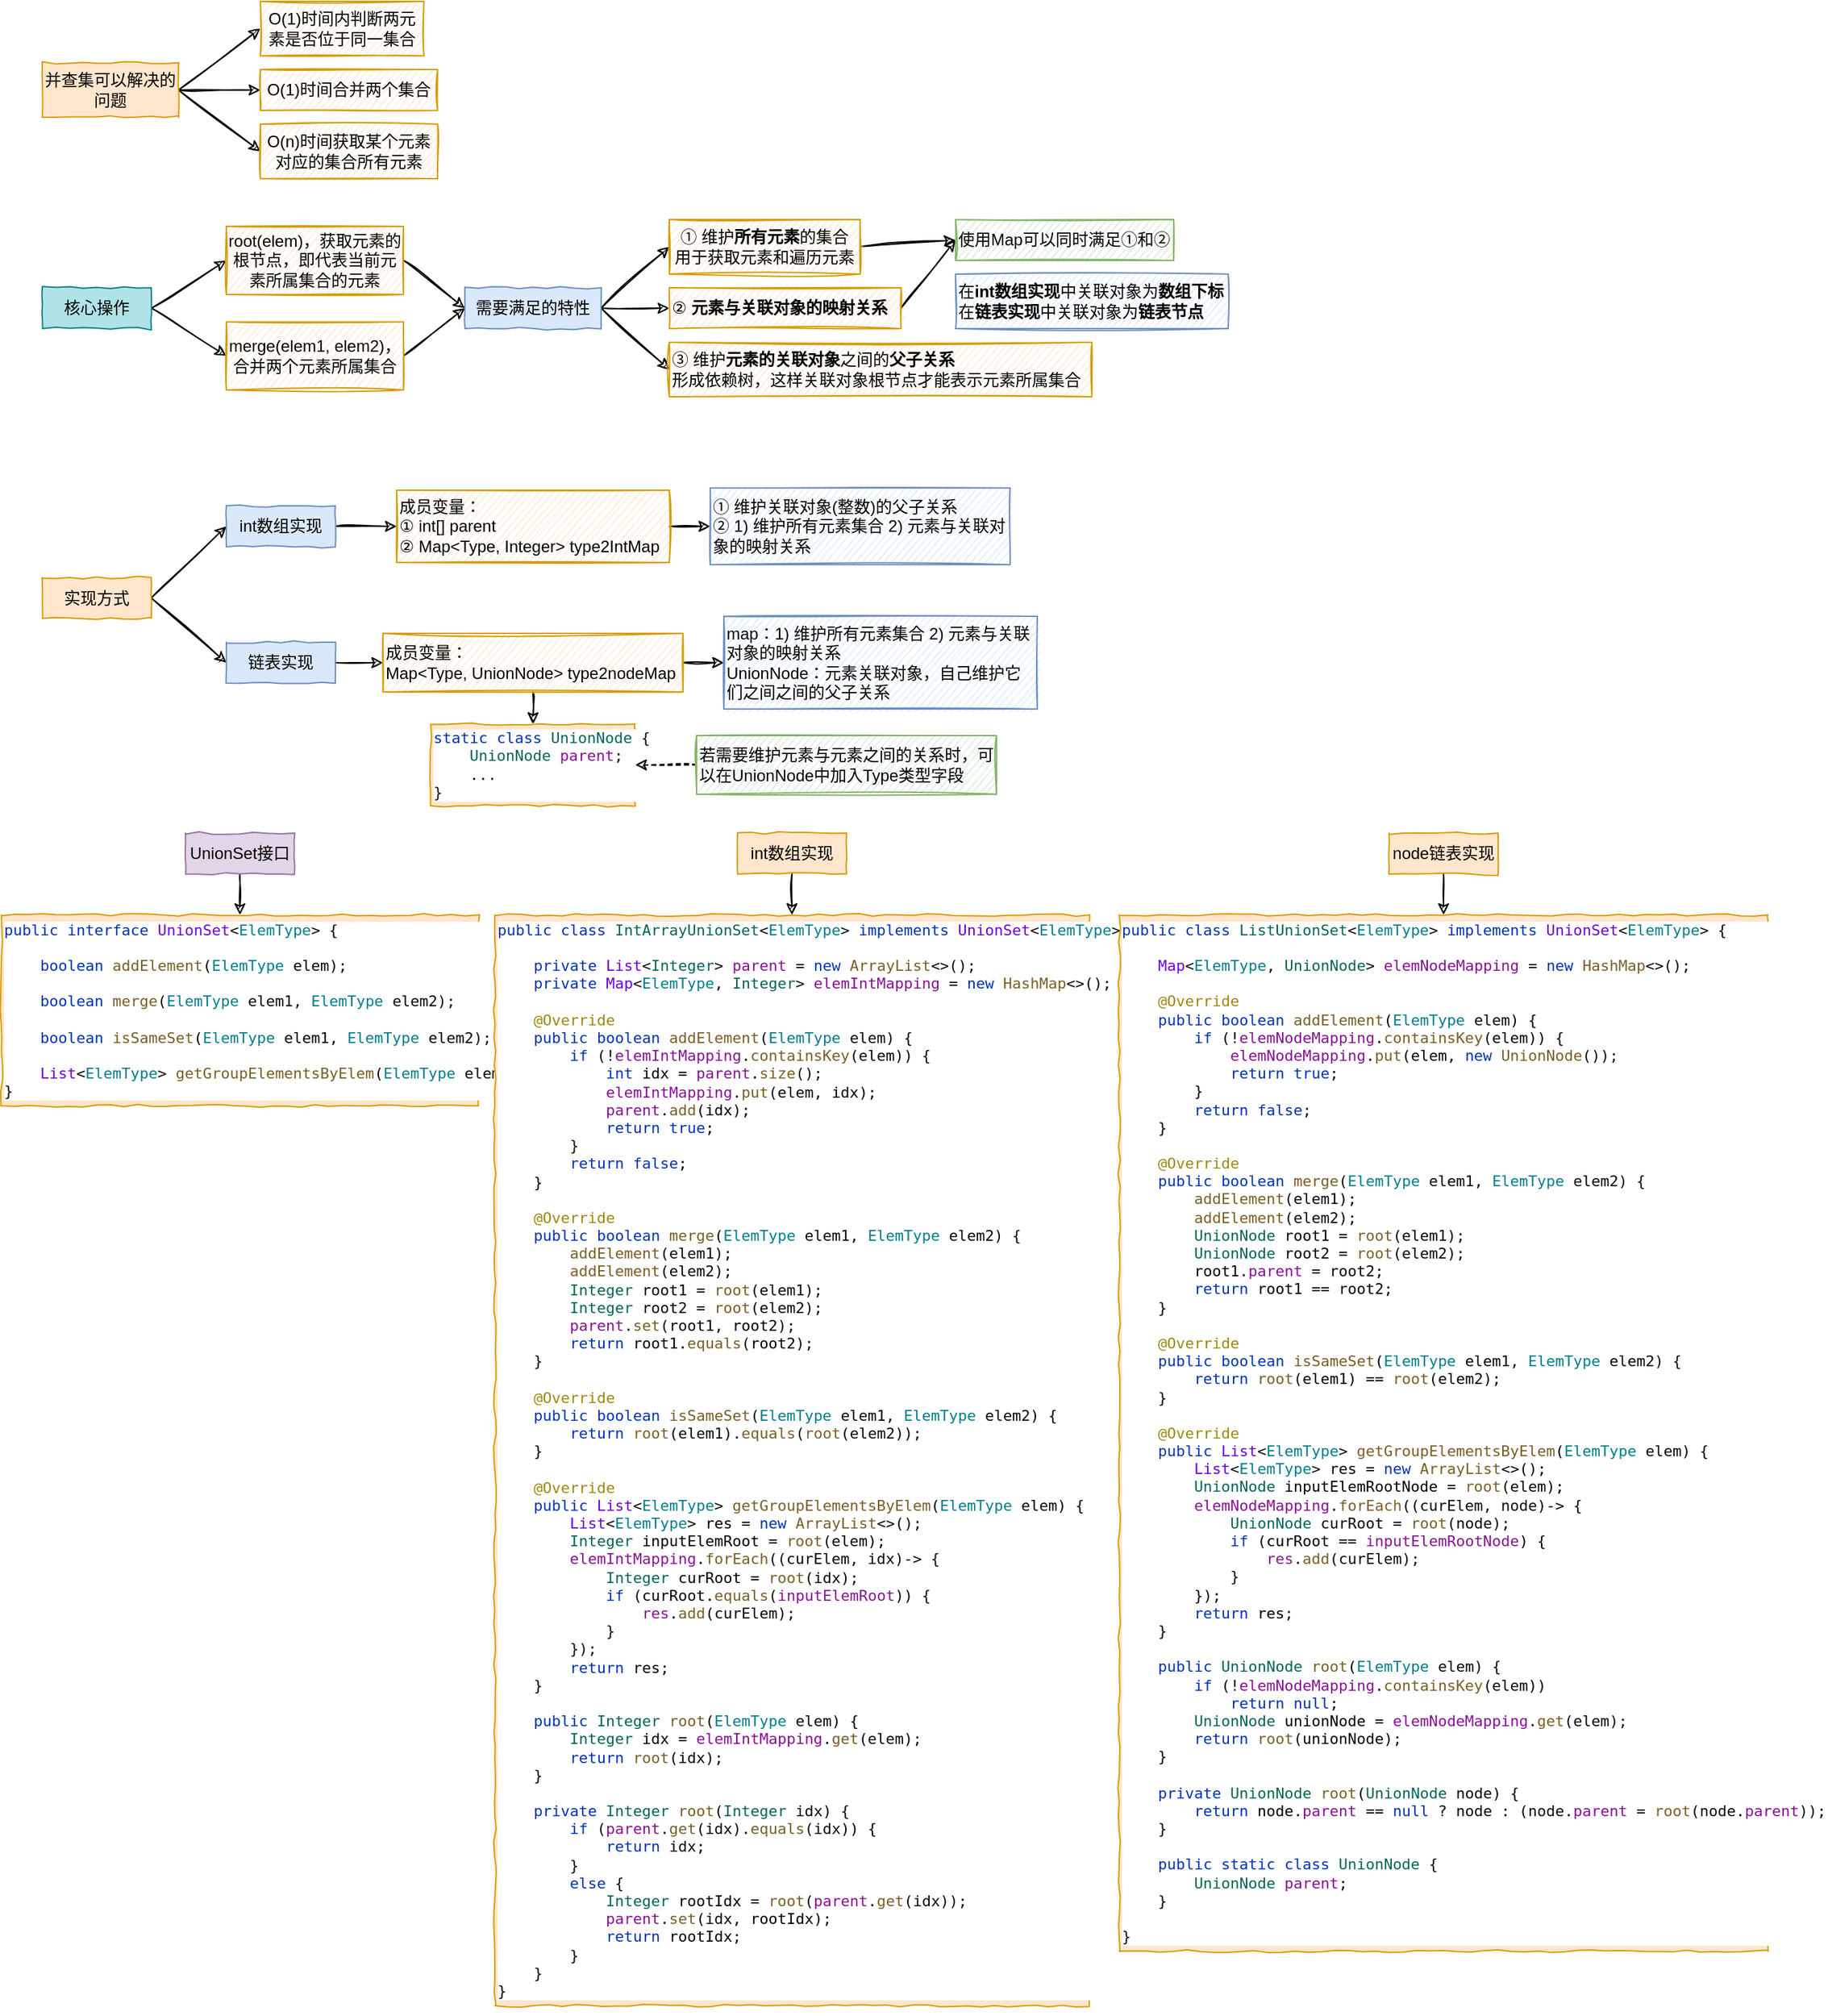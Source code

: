 <mxfile>
    <diagram id="KbOg__-k8uxWL7zDkOE9" name="第 1 页">
        <mxGraphModel dx="778" dy="558" grid="1" gridSize="10" guides="1" tooltips="1" connect="1" arrows="1" fold="1" page="1" pageScale="1" pageWidth="827" pageHeight="1169" math="0" shadow="0">
            <root>
                <mxCell id="0"/>
                <mxCell id="1" parent="0"/>
                <mxCell id="4" style="edgeStyle=none;html=1;exitX=1;exitY=0.5;exitDx=0;exitDy=0;entryX=0;entryY=0.5;entryDx=0;entryDy=0;sketch=1;" edge="1" parent="1" source="2" target="3">
                    <mxGeometry relative="1" as="geometry"/>
                </mxCell>
                <mxCell id="6" style="edgeStyle=none;sketch=1;html=1;exitX=1;exitY=0.5;exitDx=0;exitDy=0;entryX=0;entryY=0.5;entryDx=0;entryDy=0;" edge="1" parent="1" source="2" target="5">
                    <mxGeometry relative="1" as="geometry"/>
                </mxCell>
                <mxCell id="8" style="edgeStyle=none;sketch=1;html=1;exitX=1;exitY=0.5;exitDx=0;exitDy=0;entryX=0;entryY=0.5;entryDx=0;entryDy=0;" edge="1" parent="1" source="2" target="7">
                    <mxGeometry relative="1" as="geometry"/>
                </mxCell>
                <mxCell id="2" value="并查集可以解决的问题" style="rounded=0;whiteSpace=wrap;html=1;fillColor=#ffe6cc;strokeColor=#d79b00;comic=1;" vertex="1" parent="1">
                    <mxGeometry x="40" y="85" width="100" height="40" as="geometry"/>
                </mxCell>
                <mxCell id="3" value="O(1)时间内判断两元素是否位于同一集合" style="rounded=0;whiteSpace=wrap;html=1;fillColor=#ffe6cc;strokeColor=#d79b00;comic=1;sketch=1;" vertex="1" parent="1">
                    <mxGeometry x="200" y="40" width="120" height="40" as="geometry"/>
                </mxCell>
                <mxCell id="5" value="O(1)时间合并两个集合" style="rounded=0;whiteSpace=wrap;html=1;fillColor=#ffe6cc;strokeColor=#d79b00;comic=1;sketch=1;" vertex="1" parent="1">
                    <mxGeometry x="200" y="90" width="130" height="30" as="geometry"/>
                </mxCell>
                <mxCell id="7" value="O(n)时间获取某个元素对应的集合所有元素" style="rounded=0;whiteSpace=wrap;html=1;fillColor=#ffe6cc;strokeColor=#d79b00;comic=1;sketch=1;" vertex="1" parent="1">
                    <mxGeometry x="200" y="130" width="130" height="40" as="geometry"/>
                </mxCell>
                <mxCell id="11" style="edgeStyle=none;sketch=1;html=1;exitX=1;exitY=0.5;exitDx=0;exitDy=0;entryX=0;entryY=0.5;entryDx=0;entryDy=0;" edge="1" parent="1" source="9" target="10">
                    <mxGeometry relative="1" as="geometry"/>
                </mxCell>
                <mxCell id="13" style="edgeStyle=none;sketch=1;html=1;exitX=1;exitY=0.5;exitDx=0;exitDy=0;entryX=0;entryY=0.5;entryDx=0;entryDy=0;" edge="1" parent="1" source="9" target="12">
                    <mxGeometry relative="1" as="geometry"/>
                </mxCell>
                <mxCell id="9" value="核心操作" style="rounded=0;whiteSpace=wrap;html=1;fillColor=#b0e3e6;strokeColor=#0e8088;comic=1;" vertex="1" parent="1">
                    <mxGeometry x="40" y="250" width="80" height="30" as="geometry"/>
                </mxCell>
                <mxCell id="20" style="edgeStyle=none;sketch=1;html=1;exitX=1;exitY=0.5;exitDx=0;exitDy=0;entryX=0;entryY=0.5;entryDx=0;entryDy=0;" edge="1" parent="1" source="10" target="19">
                    <mxGeometry relative="1" as="geometry"/>
                </mxCell>
                <mxCell id="10" value="root(elem)，获取元素的根节点，即代表当前元素所属集合的元素" style="rounded=0;whiteSpace=wrap;html=1;fillColor=#ffe6cc;strokeColor=#d79b00;comic=1;sketch=1;" vertex="1" parent="1">
                    <mxGeometry x="175" y="205" width="130" height="50" as="geometry"/>
                </mxCell>
                <mxCell id="21" style="edgeStyle=none;sketch=1;html=1;exitX=1;exitY=0.5;exitDx=0;exitDy=0;entryX=0;entryY=0.5;entryDx=0;entryDy=0;" edge="1" parent="1" source="12" target="19">
                    <mxGeometry relative="1" as="geometry"/>
                </mxCell>
                <mxCell id="12" value="merge(elem1, elem2)，合并两个元素所属集合" style="rounded=0;whiteSpace=wrap;html=1;fillColor=#ffe6cc;strokeColor=#d79b00;comic=1;sketch=1;" vertex="1" parent="1">
                    <mxGeometry x="175" y="275" width="130" height="50" as="geometry"/>
                </mxCell>
                <mxCell id="16" style="edgeStyle=none;sketch=1;html=1;exitX=1;exitY=0.5;exitDx=0;exitDy=0;entryX=0;entryY=0.5;entryDx=0;entryDy=0;" edge="1" parent="1" source="14" target="15">
                    <mxGeometry relative="1" as="geometry"/>
                </mxCell>
                <mxCell id="30" style="edgeStyle=none;sketch=1;html=1;exitX=1;exitY=0.5;exitDx=0;exitDy=0;entryX=0;entryY=0.5;entryDx=0;entryDy=0;" edge="1" parent="1" source="14" target="28">
                    <mxGeometry relative="1" as="geometry"/>
                </mxCell>
                <mxCell id="14" value="实现方式" style="rounded=0;whiteSpace=wrap;html=1;fillColor=#ffe6cc;strokeColor=#d79b00;comic=1;" vertex="1" parent="1">
                    <mxGeometry x="40" y="462.5" width="80" height="30" as="geometry"/>
                </mxCell>
                <mxCell id="18" style="edgeStyle=none;sketch=1;html=1;exitX=1;exitY=0.5;exitDx=0;exitDy=0;entryX=0;entryY=0.5;entryDx=0;entryDy=0;" edge="1" parent="1" source="15" target="17">
                    <mxGeometry relative="1" as="geometry"/>
                </mxCell>
                <mxCell id="15" value="int数组实现" style="rounded=0;whiteSpace=wrap;html=1;fillColor=#dae8fc;strokeColor=#6c8ebf;comic=1;" vertex="1" parent="1">
                    <mxGeometry x="175" y="410" width="80" height="30" as="geometry"/>
                </mxCell>
                <mxCell id="27" style="edgeStyle=none;sketch=1;html=1;exitX=1;exitY=0.5;exitDx=0;exitDy=0;entryX=0;entryY=0.5;entryDx=0;entryDy=0;" edge="1" parent="1" source="17" target="26">
                    <mxGeometry relative="1" as="geometry"/>
                </mxCell>
                <mxCell id="17" value="成员变量：&lt;br&gt;① int[] parent&lt;br&gt;② Map&amp;lt;Type, Integer&amp;gt; type2IntMap" style="rounded=0;whiteSpace=wrap;html=1;fillColor=#ffe6cc;strokeColor=#d79b00;comic=1;align=left;sketch=1;" vertex="1" parent="1">
                    <mxGeometry x="300" y="398.44" width="200" height="53.12" as="geometry"/>
                </mxCell>
                <mxCell id="23" style="edgeStyle=none;sketch=1;html=1;exitX=1;exitY=0.5;exitDx=0;exitDy=0;entryX=0;entryY=0.5;entryDx=0;entryDy=0;" edge="1" parent="1" source="19" target="22">
                    <mxGeometry relative="1" as="geometry"/>
                </mxCell>
                <mxCell id="25" style="edgeStyle=none;sketch=1;html=1;exitX=1;exitY=0.5;exitDx=0;exitDy=0;entryX=0;entryY=0.5;entryDx=0;entryDy=0;" edge="1" parent="1" source="19" target="24">
                    <mxGeometry relative="1" as="geometry"/>
                </mxCell>
                <mxCell id="41" style="edgeStyle=none;sketch=1;html=1;exitX=1;exitY=0.5;exitDx=0;exitDy=0;entryX=0;entryY=0.5;entryDx=0;entryDy=0;fontSize=11;" edge="1" parent="1" source="19" target="40">
                    <mxGeometry relative="1" as="geometry"/>
                </mxCell>
                <mxCell id="19" value="需要满足的特性" style="rounded=0;whiteSpace=wrap;html=1;fillColor=#dae8fc;strokeColor=#6c8ebf;comic=1;" vertex="1" parent="1">
                    <mxGeometry x="350" y="250" width="100" height="30" as="geometry"/>
                </mxCell>
                <mxCell id="43" style="edgeStyle=none;sketch=1;html=1;exitX=1;exitY=0.5;exitDx=0;exitDy=0;entryX=0;entryY=0.5;entryDx=0;entryDy=0;fontSize=11;" edge="1" parent="1" source="22" target="42">
                    <mxGeometry relative="1" as="geometry"/>
                </mxCell>
                <mxCell id="22" value="① 维护&lt;b&gt;所有元素&lt;/b&gt;的集合&lt;br&gt;用于获取元素和遍历元素" style="rounded=0;whiteSpace=wrap;html=1;fillColor=#ffe6cc;strokeColor=#d79b00;comic=1;sketch=1;" vertex="1" parent="1">
                    <mxGeometry x="500" y="200" width="140" height="40" as="geometry"/>
                </mxCell>
                <mxCell id="24" value="③ 维护&lt;b&gt;元素的关联对象&lt;/b&gt;之间的&lt;b&gt;父子关系&lt;/b&gt;&lt;br&gt;形成依赖树，这样关联对象根节点才能表示元素所属集合" style="rounded=0;whiteSpace=wrap;html=1;fillColor=#ffe6cc;strokeColor=#d79b00;comic=1;sketch=1;align=left;" vertex="1" parent="1">
                    <mxGeometry x="500" y="290" width="310" height="40" as="geometry"/>
                </mxCell>
                <mxCell id="26" value="① 维护关联对象(整数)的父子关系&lt;br&gt;② 1) 维护所有元素集合 2) 元素与关联对象的映射关系" style="rounded=0;whiteSpace=wrap;html=1;fillColor=#dae8fc;strokeColor=#6c8ebf;comic=1;align=left;sketch=1;" vertex="1" parent="1">
                    <mxGeometry x="530" y="396.88" width="220" height="56.25" as="geometry"/>
                </mxCell>
                <mxCell id="32" style="edgeStyle=none;sketch=1;html=1;exitX=1;exitY=0.5;exitDx=0;exitDy=0;entryX=0;entryY=0.5;entryDx=0;entryDy=0;" edge="1" parent="1" source="28" target="31">
                    <mxGeometry relative="1" as="geometry"/>
                </mxCell>
                <mxCell id="28" value="链表实现" style="rounded=0;whiteSpace=wrap;html=1;fillColor=#dae8fc;strokeColor=#6c8ebf;comic=1;" vertex="1" parent="1">
                    <mxGeometry x="175" y="510" width="80" height="30" as="geometry"/>
                </mxCell>
                <mxCell id="34" style="edgeStyle=none;sketch=1;html=1;exitX=0.5;exitY=1;exitDx=0;exitDy=0;entryX=0.5;entryY=0;entryDx=0;entryDy=0;fontSize=11;" edge="1" parent="1" source="31" target="33">
                    <mxGeometry relative="1" as="geometry"/>
                </mxCell>
                <mxCell id="36" style="edgeStyle=none;sketch=1;html=1;exitX=1;exitY=0.5;exitDx=0;exitDy=0;entryX=0;entryY=0.5;entryDx=0;entryDy=0;fontSize=11;" edge="1" parent="1" source="31" target="35">
                    <mxGeometry relative="1" as="geometry"/>
                </mxCell>
                <mxCell id="31" value="成员变量：&lt;br&gt;Map&amp;lt;Type, UnionNode&amp;gt; type2nodeMap" style="rounded=0;whiteSpace=wrap;html=1;fillColor=#ffe6cc;strokeColor=#d79b00;comic=1;align=left;sketch=1;" vertex="1" parent="1">
                    <mxGeometry x="290" y="503.44" width="220" height="43.12" as="geometry"/>
                </mxCell>
                <mxCell id="33" value="&lt;pre style=&quot;background-color: rgb(255 , 255 , 255) ; color: rgb(8 , 8 , 8) ; font-family: &amp;#34;consolas&amp;#34; , monospace ; font-size: 11px&quot;&gt;&lt;span style=&quot;color: #0033b3&quot;&gt;static class &lt;/span&gt;&lt;span style=&quot;color: #066555&quot;&gt;UnionNode &lt;/span&gt;{&lt;br&gt;    &lt;span style=&quot;color: #066555&quot;&gt;UnionNode &lt;/span&gt;&lt;span style=&quot;color: #871094&quot;&gt;parent&lt;/span&gt;;&lt;br&gt;    ...&lt;br&gt;}&lt;/pre&gt;" style="rounded=0;whiteSpace=wrap;html=1;fillColor=#ffe6cc;strokeColor=#d79b00;comic=1;align=left;" vertex="1" parent="1">
                    <mxGeometry x="325" y="570" width="150" height="60" as="geometry"/>
                </mxCell>
                <mxCell id="35" value="map：1) 维护所有元素集合 2) 元素与关联对象的映射关系&lt;br&gt;UnionNode：元素关联对象，自己维护它们之间之间的父子关系" style="rounded=0;whiteSpace=wrap;html=1;fillColor=#dae8fc;strokeColor=#6c8ebf;comic=1;align=left;sketch=1;" vertex="1" parent="1">
                    <mxGeometry x="540" y="490.94" width="230" height="68.12" as="geometry"/>
                </mxCell>
                <mxCell id="38" style="edgeStyle=none;sketch=1;html=1;exitX=0;exitY=0.5;exitDx=0;exitDy=0;entryX=1;entryY=0.5;entryDx=0;entryDy=0;fontSize=11;dashed=1;" edge="1" parent="1" source="37" target="33">
                    <mxGeometry relative="1" as="geometry"/>
                </mxCell>
                <mxCell id="37" value="若需要维护元素与元素之间的关系时，可以在UnionNode中加入Type类型字段" style="rounded=0;whiteSpace=wrap;html=1;fillColor=#d5e8d4;strokeColor=#82b366;comic=1;align=left;sketch=1;" vertex="1" parent="1">
                    <mxGeometry x="520" y="578.44" width="220" height="43.12" as="geometry"/>
                </mxCell>
                <mxCell id="39" value="在&lt;b&gt;int数组实现&lt;/b&gt;中关联对象为&lt;b&gt;数组下标&lt;/b&gt;&lt;br&gt;在&lt;b&gt;链表实现&lt;/b&gt;中关联对象为&lt;b&gt;链表节点&lt;/b&gt;" style="rounded=0;whiteSpace=wrap;html=1;fillColor=#dae8fc;strokeColor=#6c8ebf;comic=1;sketch=1;align=left;" vertex="1" parent="1">
                    <mxGeometry x="710" y="240" width="200" height="40" as="geometry"/>
                </mxCell>
                <mxCell id="44" style="edgeStyle=none;sketch=1;html=1;exitX=1;exitY=0.5;exitDx=0;exitDy=0;entryX=0;entryY=0.5;entryDx=0;entryDy=0;fontSize=11;" edge="1" parent="1" source="40" target="42">
                    <mxGeometry relative="1" as="geometry"/>
                </mxCell>
                <mxCell id="40" value="② &lt;b&gt;元素与关联对象的映射关系&lt;/b&gt;" style="rounded=0;whiteSpace=wrap;html=1;fillColor=#ffe6cc;strokeColor=#d79b00;comic=1;sketch=1;align=left;" vertex="1" parent="1">
                    <mxGeometry x="500" y="250" width="170" height="30" as="geometry"/>
                </mxCell>
                <mxCell id="42" value="使用Map可以同时满足①和②" style="rounded=0;whiteSpace=wrap;html=1;fillColor=#d5e8d4;strokeColor=#82b366;comic=1;sketch=1;align=left;" vertex="1" parent="1">
                    <mxGeometry x="710" y="200" width="160" height="30" as="geometry"/>
                </mxCell>
                <mxCell id="47" style="edgeStyle=none;sketch=1;html=1;exitX=0.5;exitY=1;exitDx=0;exitDy=0;entryX=0.5;entryY=0;entryDx=0;entryDy=0;fontSize=11;" edge="1" parent="1" source="45" target="46">
                    <mxGeometry relative="1" as="geometry"/>
                </mxCell>
                <mxCell id="45" value="UnionSet接口" style="rounded=0;whiteSpace=wrap;html=1;fillColor=#e1d5e7;strokeColor=#9673a6;comic=1;" vertex="1" parent="1">
                    <mxGeometry x="145" y="650" width="80" height="30" as="geometry"/>
                </mxCell>
                <mxCell id="46" value="&lt;pre style=&quot;background-color: rgb(255 , 255 , 255) ; color: rgb(8 , 8 , 8) ; font-family: &amp;#34;consolas&amp;#34; , monospace ; font-size: 11px&quot;&gt;&lt;span style=&quot;color: #0033b3&quot;&gt;public interface &lt;/span&gt;&lt;span style=&quot;color: #6c00d5&quot;&gt;UnionSet&lt;/span&gt;&amp;lt;&lt;span style=&quot;color: #007e8a&quot;&gt;ElemType&lt;/span&gt;&amp;gt; {&lt;br&gt;&lt;br&gt;    &lt;span style=&quot;color: #0033b3&quot;&gt;boolean &lt;/span&gt;&lt;span style=&quot;color: #795e26&quot;&gt;addElement&lt;/span&gt;(&lt;span style=&quot;color: #007e8a&quot;&gt;ElemType &lt;/span&gt;elem);&lt;br&gt;&lt;br&gt;    &lt;span style=&quot;color: #0033b3&quot;&gt;boolean &lt;/span&gt;&lt;span style=&quot;color: #795e26&quot;&gt;merge&lt;/span&gt;(&lt;span style=&quot;color: #007e8a&quot;&gt;ElemType &lt;/span&gt;elem1, &lt;span style=&quot;color: #007e8a&quot;&gt;ElemType &lt;/span&gt;elem2);&lt;br&gt;&lt;br&gt;    &lt;span style=&quot;color: #0033b3&quot;&gt;boolean &lt;/span&gt;&lt;span style=&quot;color: #795e26&quot;&gt;isSameSet&lt;/span&gt;(&lt;span style=&quot;color: #007e8a&quot;&gt;ElemType &lt;/span&gt;elem1, &lt;span style=&quot;color: #007e8a&quot;&gt;ElemType &lt;/span&gt;elem2);&lt;br&gt;&lt;br&gt;    &lt;span style=&quot;color: #6c00d5&quot;&gt;List&lt;/span&gt;&amp;lt;&lt;span style=&quot;color: #007e8a&quot;&gt;ElemType&lt;/span&gt;&amp;gt; &lt;span style=&quot;color: #795e26&quot;&gt;getGroupElementsByElem&lt;/span&gt;(&lt;span style=&quot;color: #007e8a&quot;&gt;ElemType &lt;/span&gt;elem);&lt;br&gt;}&lt;/pre&gt;" style="rounded=0;whiteSpace=wrap;html=1;fillColor=#ffe6cc;strokeColor=#d79b00;comic=1;sketch=0;align=left;" vertex="1" parent="1">
                    <mxGeometry x="10" y="710" width="350" height="140" as="geometry"/>
                </mxCell>
                <mxCell id="50" style="edgeStyle=none;sketch=1;html=1;exitX=0.5;exitY=1;exitDx=0;exitDy=0;entryX=0.5;entryY=0;entryDx=0;entryDy=0;fontSize=11;" edge="1" parent="1" source="48" target="49">
                    <mxGeometry relative="1" as="geometry"/>
                </mxCell>
                <mxCell id="48" value="int数组实现" style="rounded=0;whiteSpace=wrap;html=1;fillColor=#ffe6cc;strokeColor=#d79b00;comic=1;" vertex="1" parent="1">
                    <mxGeometry x="550" y="650" width="80" height="30" as="geometry"/>
                </mxCell>
                <mxCell id="49" value="&lt;pre style=&quot;background-color: rgb(255 , 255 , 255) ; color: rgb(8 , 8 , 8) ; font-family: &amp;#34;consolas&amp;#34; , monospace ; font-size: 11px&quot;&gt;&lt;pre style=&quot;font-family: &amp;#34;consolas&amp;#34; , monospace&quot;&gt;&lt;span style=&quot;color: #0033b3&quot;&gt;public class &lt;/span&gt;&lt;span style=&quot;color: #066555&quot;&gt;IntArrayUnionSet&lt;/span&gt;&amp;lt;&lt;span style=&quot;color: #007e8a&quot;&gt;ElemType&lt;/span&gt;&amp;gt; &lt;span style=&quot;color: #0033b3&quot;&gt;implements &lt;/span&gt;&lt;span style=&quot;color: #6c00d5&quot;&gt;UnionSet&lt;/span&gt;&amp;lt;&lt;span style=&quot;color: #007e8a&quot;&gt;ElemType&lt;/span&gt;&amp;gt; {&lt;br&gt;&lt;br&gt;    &lt;span style=&quot;color: #0033b3&quot;&gt;private &lt;/span&gt;&lt;span style=&quot;color: #6c00d5&quot;&gt;List&lt;/span&gt;&amp;lt;&lt;span style=&quot;color: #066555&quot;&gt;Integer&lt;/span&gt;&amp;gt; &lt;span style=&quot;color: #871094&quot;&gt;parent &lt;/span&gt;= &lt;span style=&quot;color: #0033b3&quot;&gt;new &lt;/span&gt;&lt;span style=&quot;color: #795e26&quot;&gt;ArrayList&lt;/span&gt;&amp;lt;&amp;gt;();&lt;br&gt;    &lt;span style=&quot;color: #0033b3&quot;&gt;private &lt;/span&gt;&lt;span style=&quot;color: #6c00d5&quot;&gt;Map&lt;/span&gt;&amp;lt;&lt;span style=&quot;color: #007e8a&quot;&gt;ElemType&lt;/span&gt;, &lt;span style=&quot;color: #066555&quot;&gt;Integer&lt;/span&gt;&amp;gt; &lt;span style=&quot;color: #871094&quot;&gt;elemIntMapping &lt;/span&gt;= &lt;span style=&quot;color: #0033b3&quot;&gt;new &lt;/span&gt;&lt;span style=&quot;color: #795e26&quot;&gt;HashMap&lt;/span&gt;&amp;lt;&amp;gt;();&lt;br&gt;&lt;br&gt;    &lt;span style=&quot;color: #9e880d&quot;&gt;@Override&lt;br&gt;&lt;/span&gt;&lt;span style=&quot;color: #9e880d&quot;&gt;    &lt;/span&gt;&lt;span style=&quot;color: #0033b3&quot;&gt;public boolean &lt;/span&gt;&lt;span style=&quot;color: #795e26&quot;&gt;addElement&lt;/span&gt;(&lt;span style=&quot;color: #007e8a&quot;&gt;ElemType &lt;/span&gt;elem) {&lt;br&gt;        &lt;span style=&quot;color: #0033b3&quot;&gt;if &lt;/span&gt;(!&lt;span style=&quot;color: #871094&quot;&gt;elemIntMapping&lt;/span&gt;.&lt;span style=&quot;color: #795e26&quot;&gt;containsKey&lt;/span&gt;(elem)) {&lt;br&gt;            &lt;span style=&quot;color: #0033b3&quot;&gt;int &lt;/span&gt;&lt;span style=&quot;color: #000000&quot;&gt;idx &lt;/span&gt;= &lt;span style=&quot;color: #871094&quot;&gt;parent&lt;/span&gt;.&lt;span style=&quot;color: #795e26&quot;&gt;size&lt;/span&gt;();&lt;br&gt;            &lt;span style=&quot;color: #871094&quot;&gt;elemIntMapping&lt;/span&gt;.&lt;span style=&quot;color: #795e26&quot;&gt;put&lt;/span&gt;(elem, &lt;span style=&quot;color: #000000&quot;&gt;idx&lt;/span&gt;);&lt;br&gt;            &lt;span style=&quot;color: #871094&quot;&gt;parent&lt;/span&gt;.&lt;span style=&quot;color: #795e26&quot;&gt;add&lt;/span&gt;(&lt;span style=&quot;color: #000000&quot;&gt;idx&lt;/span&gt;);&lt;br&gt;            &lt;span style=&quot;color: #0033b3&quot;&gt;return true&lt;/span&gt;;&lt;br&gt;        }&lt;br&gt;        &lt;span style=&quot;color: #0033b3&quot;&gt;return false&lt;/span&gt;;&lt;br&gt;    }&lt;br&gt;&lt;br&gt;    &lt;span style=&quot;color: #9e880d&quot;&gt;@Override&lt;br&gt;&lt;/span&gt;&lt;span style=&quot;color: #9e880d&quot;&gt;    &lt;/span&gt;&lt;span style=&quot;color: #0033b3&quot;&gt;public boolean &lt;/span&gt;&lt;span style=&quot;color: #795e26&quot;&gt;merge&lt;/span&gt;(&lt;span style=&quot;color: #007e8a&quot;&gt;ElemType &lt;/span&gt;elem1, &lt;span style=&quot;color: #007e8a&quot;&gt;ElemType &lt;/span&gt;elem2) {&lt;br&gt;        &lt;span style=&quot;color: #795e26&quot;&gt;addElement&lt;/span&gt;(elem1);&lt;br&gt;        &lt;span style=&quot;color: #795e26&quot;&gt;addElement&lt;/span&gt;(elem2);&lt;br&gt;        &lt;span style=&quot;color: #066555&quot;&gt;Integer &lt;/span&gt;&lt;span style=&quot;color: #000000&quot;&gt;root1 &lt;/span&gt;= &lt;span style=&quot;color: #795e26&quot;&gt;root&lt;/span&gt;(elem1);&lt;br&gt;        &lt;span style=&quot;color: #066555&quot;&gt;Integer &lt;/span&gt;&lt;span style=&quot;color: #000000&quot;&gt;root2 &lt;/span&gt;= &lt;span style=&quot;color: #795e26&quot;&gt;root&lt;/span&gt;(elem2);&lt;br&gt;        &lt;span style=&quot;color: #871094&quot;&gt;parent&lt;/span&gt;.&lt;span style=&quot;color: #795e26&quot;&gt;set&lt;/span&gt;(&lt;span style=&quot;color: #000000&quot;&gt;root1&lt;/span&gt;, &lt;span style=&quot;color: #000000&quot;&gt;root2&lt;/span&gt;);&lt;br&gt;        &lt;span style=&quot;color: #0033b3&quot;&gt;return &lt;/span&gt;&lt;span style=&quot;color: #000000&quot;&gt;root1&lt;/span&gt;.&lt;span style=&quot;color: #795e26&quot;&gt;equals&lt;/span&gt;(&lt;span style=&quot;color: #000000&quot;&gt;root2&lt;/span&gt;);&lt;br&gt;    }&lt;br&gt;&lt;br&gt;    &lt;span style=&quot;color: #9e880d&quot;&gt;@Override&lt;br&gt;&lt;/span&gt;&lt;span style=&quot;color: #9e880d&quot;&gt;    &lt;/span&gt;&lt;span style=&quot;color: #0033b3&quot;&gt;public boolean &lt;/span&gt;&lt;span style=&quot;color: #795e26&quot;&gt;isSameSet&lt;/span&gt;(&lt;span style=&quot;color: #007e8a&quot;&gt;ElemType &lt;/span&gt;elem1, &lt;span style=&quot;color: #007e8a&quot;&gt;ElemType &lt;/span&gt;elem2) {&lt;br&gt;        &lt;span style=&quot;color: #0033b3&quot;&gt;return &lt;/span&gt;&lt;span style=&quot;color: #795e26&quot;&gt;root&lt;/span&gt;(elem1).&lt;span style=&quot;color: #795e26&quot;&gt;equals&lt;/span&gt;(&lt;span style=&quot;color: #795e26&quot;&gt;root&lt;/span&gt;(elem2));&lt;br&gt;    }&lt;br&gt;&lt;br&gt;    &lt;span style=&quot;color: #9e880d&quot;&gt;@Override&lt;br&gt;&lt;/span&gt;&lt;span style=&quot;color: #9e880d&quot;&gt;    &lt;/span&gt;&lt;span style=&quot;color: #0033b3&quot;&gt;public &lt;/span&gt;&lt;span style=&quot;color: #6c00d5&quot;&gt;List&lt;/span&gt;&amp;lt;&lt;span style=&quot;color: #007e8a&quot;&gt;ElemType&lt;/span&gt;&amp;gt; &lt;span style=&quot;color: #795e26&quot;&gt;getGroupElementsByElem&lt;/span&gt;(&lt;span style=&quot;color: #007e8a&quot;&gt;ElemType &lt;/span&gt;elem) {&lt;br&gt;        &lt;span style=&quot;color: #6c00d5&quot;&gt;List&lt;/span&gt;&amp;lt;&lt;span style=&quot;color: #007e8a&quot;&gt;ElemType&lt;/span&gt;&amp;gt; &lt;span style=&quot;color: #000000&quot;&gt;res &lt;/span&gt;= &lt;span style=&quot;color: #0033b3&quot;&gt;new &lt;/span&gt;&lt;span style=&quot;color: #795e26&quot;&gt;ArrayList&lt;/span&gt;&amp;lt;&amp;gt;();&lt;br&gt;        &lt;span style=&quot;color: #066555&quot;&gt;Integer &lt;/span&gt;&lt;span style=&quot;color: #000000&quot;&gt;inputElemRoot &lt;/span&gt;= &lt;span style=&quot;color: #795e26&quot;&gt;root&lt;/span&gt;(elem);&lt;br&gt;        &lt;span style=&quot;color: #871094&quot;&gt;elemIntMapping&lt;/span&gt;.&lt;span style=&quot;color: #795e26&quot;&gt;forEach&lt;/span&gt;((curElem, idx)-&amp;gt; {&lt;br&gt;            &lt;span style=&quot;color: #066555&quot;&gt;Integer &lt;/span&gt;&lt;span style=&quot;color: #000000&quot;&gt;curRoot &lt;/span&gt;= &lt;span style=&quot;color: #795e26&quot;&gt;root&lt;/span&gt;(idx);&lt;br&gt;            &lt;span style=&quot;color: #0033b3&quot;&gt;if &lt;/span&gt;(&lt;span style=&quot;color: #000000&quot;&gt;curRoot&lt;/span&gt;.&lt;span style=&quot;color: #795e26&quot;&gt;equals&lt;/span&gt;(&lt;span style=&quot;color: #851691&quot;&gt;inputElemRoot&lt;/span&gt;)) {&lt;br&gt;                &lt;span style=&quot;color: #851691&quot;&gt;res&lt;/span&gt;.&lt;span style=&quot;color: #795e26&quot;&gt;add&lt;/span&gt;(curElem);&lt;br&gt;            }&lt;br&gt;        });&lt;br&gt;        &lt;span style=&quot;color: #0033b3&quot;&gt;return &lt;/span&gt;&lt;span style=&quot;color: #000000&quot;&gt;res&lt;/span&gt;;&lt;br&gt;    }&lt;br&gt;&lt;br&gt;    &lt;span style=&quot;color: #0033b3&quot;&gt;public &lt;/span&gt;&lt;span style=&quot;color: #066555&quot;&gt;Integer &lt;/span&gt;&lt;span style=&quot;color: #795e26&quot;&gt;root&lt;/span&gt;(&lt;span style=&quot;color: #007e8a&quot;&gt;ElemType &lt;/span&gt;elem) {&lt;br&gt;        &lt;span style=&quot;color: #066555&quot;&gt;Integer &lt;/span&gt;&lt;span style=&quot;color: #000000&quot;&gt;idx &lt;/span&gt;= &lt;span style=&quot;color: #871094&quot;&gt;elemIntMapping&lt;/span&gt;.&lt;span style=&quot;color: #795e26&quot;&gt;get&lt;/span&gt;(elem);&lt;br&gt;        &lt;span style=&quot;color: #0033b3&quot;&gt;return &lt;/span&gt;&lt;span style=&quot;color: #795e26&quot;&gt;root&lt;/span&gt;(&lt;span style=&quot;color: #000000&quot;&gt;idx&lt;/span&gt;);&lt;br&gt;    }&lt;br&gt;&lt;br&gt;    &lt;span style=&quot;color: #0033b3&quot;&gt;private &lt;/span&gt;&lt;span style=&quot;color: #066555&quot;&gt;Integer &lt;/span&gt;&lt;span style=&quot;color: #795e26&quot;&gt;root&lt;/span&gt;(&lt;span style=&quot;color: #066555&quot;&gt;Integer &lt;/span&gt;idx) {&lt;br&gt;        &lt;span style=&quot;color: #0033b3&quot;&gt;if &lt;/span&gt;(&lt;span style=&quot;color: #871094&quot;&gt;parent&lt;/span&gt;.&lt;span style=&quot;color: #795e26&quot;&gt;get&lt;/span&gt;(idx).&lt;span style=&quot;color: #795e26&quot;&gt;equals&lt;/span&gt;(idx)) {&lt;br&gt;            &lt;span style=&quot;color: #0033b3&quot;&gt;return &lt;/span&gt;idx;&lt;br&gt;        }&lt;br&gt;        &lt;span style=&quot;color: #0033b3&quot;&gt;else &lt;/span&gt;{&lt;br&gt;            &lt;span style=&quot;color: #066555&quot;&gt;Integer &lt;/span&gt;&lt;span style=&quot;color: #000000&quot;&gt;rootIdx &lt;/span&gt;= &lt;span style=&quot;color: #795e26&quot;&gt;root&lt;/span&gt;(&lt;span style=&quot;color: #871094&quot;&gt;parent&lt;/span&gt;.&lt;span style=&quot;color: #795e26&quot;&gt;get&lt;/span&gt;(idx));&lt;br&gt;            &lt;span style=&quot;color: #871094&quot;&gt;parent&lt;/span&gt;.&lt;span style=&quot;color: #795e26&quot;&gt;set&lt;/span&gt;(idx, &lt;span style=&quot;color: #000000&quot;&gt;rootIdx&lt;/span&gt;);&lt;br&gt;            &lt;span style=&quot;color: #0033b3&quot;&gt;return &lt;/span&gt;&lt;span style=&quot;color: #000000&quot;&gt;rootIdx&lt;/span&gt;;&lt;br&gt;        }&lt;br&gt;    }&lt;br&gt;}&lt;/pre&gt;&lt;/pre&gt;" style="rounded=0;whiteSpace=wrap;html=1;fillColor=#ffe6cc;strokeColor=#d79b00;comic=1;sketch=0;align=left;" vertex="1" parent="1">
                    <mxGeometry x="372" y="710" width="436" height="800" as="geometry"/>
                </mxCell>
                <mxCell id="53" style="edgeStyle=none;sketch=1;html=1;entryX=0.5;entryY=0;entryDx=0;entryDy=0;fontSize=11;exitX=0.5;exitY=1;exitDx=0;exitDy=0;" edge="1" parent="1" source="51" target="52">
                    <mxGeometry relative="1" as="geometry">
                        <mxPoint x="1060" y="680" as="sourcePoint"/>
                    </mxGeometry>
                </mxCell>
                <mxCell id="51" value="node链表实现" style="rounded=0;whiteSpace=wrap;html=1;fillColor=#ffe6cc;strokeColor=#d79b00;comic=1;" vertex="1" parent="1">
                    <mxGeometry x="1028" y="650" width="80" height="30" as="geometry"/>
                </mxCell>
                <mxCell id="52" value="&lt;pre style=&quot;background-color: rgb(255 , 255 , 255) ; color: rgb(8 , 8 , 8) ; font-family: &amp;#34;consolas&amp;#34; , monospace ; font-size: 11px&quot;&gt;&lt;pre style=&quot;font-family: &amp;#34;consolas&amp;#34; , monospace&quot;&gt;&lt;pre style=&quot;font-family: &amp;#34;consolas&amp;#34; , monospace&quot;&gt;&lt;span style=&quot;color: #0033b3&quot;&gt;public class &lt;/span&gt;&lt;span style=&quot;color: #066555&quot;&gt;ListUnionSet&lt;/span&gt;&amp;lt;&lt;span style=&quot;color: #007e8a&quot;&gt;ElemType&lt;/span&gt;&amp;gt; &lt;span style=&quot;color: #0033b3&quot;&gt;implements &lt;/span&gt;&lt;span style=&quot;color: #6c00d5&quot;&gt;UnionSet&lt;/span&gt;&amp;lt;&lt;span style=&quot;color: #007e8a&quot;&gt;ElemType&lt;/span&gt;&amp;gt; {&lt;br&gt;&lt;br&gt;    &lt;span style=&quot;color: #6c00d5&quot;&gt;Map&lt;/span&gt;&amp;lt;&lt;span style=&quot;color: #007e8a&quot;&gt;ElemType&lt;/span&gt;, &lt;span style=&quot;color: #066555&quot;&gt;UnionNode&lt;/span&gt;&amp;gt; &lt;span style=&quot;color: #871094&quot;&gt;elemNodeMapping &lt;/span&gt;= &lt;span style=&quot;color: #0033b3&quot;&gt;new &lt;/span&gt;&lt;span style=&quot;color: #795e26&quot;&gt;HashMap&lt;/span&gt;&amp;lt;&amp;gt;();&lt;br&gt;&lt;br&gt;    &lt;span style=&quot;color: #9e880d&quot;&gt;@Override&lt;br&gt;&lt;/span&gt;&lt;span style=&quot;color: #9e880d&quot;&gt;    &lt;/span&gt;&lt;span style=&quot;color: #0033b3&quot;&gt;public boolean &lt;/span&gt;&lt;span style=&quot;color: #795e26&quot;&gt;addElement&lt;/span&gt;(&lt;span style=&quot;color: #007e8a&quot;&gt;ElemType &lt;/span&gt;elem) {&lt;br&gt;        &lt;span style=&quot;color: #0033b3&quot;&gt;if &lt;/span&gt;(!&lt;span style=&quot;color: #871094&quot;&gt;elemNodeMapping&lt;/span&gt;.&lt;span style=&quot;color: #795e26&quot;&gt;containsKey&lt;/span&gt;(elem)) {&lt;br&gt;            &lt;span style=&quot;color: #871094&quot;&gt;elemNodeMapping&lt;/span&gt;.&lt;span style=&quot;color: #795e26&quot;&gt;put&lt;/span&gt;(elem, &lt;span style=&quot;color: #0033b3&quot;&gt;new &lt;/span&gt;&lt;span style=&quot;color: #795e26&quot;&gt;UnionNode&lt;/span&gt;());&lt;br&gt;            &lt;span style=&quot;color: #0033b3&quot;&gt;return true&lt;/span&gt;;&lt;br&gt;        }&lt;br&gt;        &lt;span style=&quot;color: #0033b3&quot;&gt;return false&lt;/span&gt;;&lt;br&gt;    }&lt;br&gt;&lt;br&gt;    &lt;span style=&quot;color: #9e880d&quot;&gt;@Override&lt;br&gt;&lt;/span&gt;&lt;span style=&quot;color: #9e880d&quot;&gt;    &lt;/span&gt;&lt;span style=&quot;color: #0033b3&quot;&gt;public boolean &lt;/span&gt;&lt;span style=&quot;color: #795e26&quot;&gt;merge&lt;/span&gt;(&lt;span style=&quot;color: #007e8a&quot;&gt;ElemType &lt;/span&gt;elem1, &lt;span style=&quot;color: #007e8a&quot;&gt;ElemType &lt;/span&gt;elem2) {&lt;br&gt;        &lt;span style=&quot;color: #795e26&quot;&gt;addElement&lt;/span&gt;(elem1);&lt;br&gt;        &lt;span style=&quot;color: #795e26&quot;&gt;addElement&lt;/span&gt;(elem2);&lt;br&gt;        &lt;span style=&quot;color: #066555&quot;&gt;UnionNode &lt;/span&gt;&lt;span style=&quot;color: #000000&quot;&gt;root1 &lt;/span&gt;= &lt;span style=&quot;color: #795e26&quot;&gt;root&lt;/span&gt;(elem1);&lt;br&gt;        &lt;span style=&quot;color: #066555&quot;&gt;UnionNode &lt;/span&gt;&lt;span style=&quot;color: #000000&quot;&gt;root2 &lt;/span&gt;= &lt;span style=&quot;color: #795e26&quot;&gt;root&lt;/span&gt;(elem2);&lt;br&gt;        &lt;span style=&quot;color: #000000&quot;&gt;root1&lt;/span&gt;.&lt;span style=&quot;color: #871094&quot;&gt;parent &lt;/span&gt;= &lt;span style=&quot;color: #000000&quot;&gt;root2&lt;/span&gt;;&lt;br&gt;        &lt;span style=&quot;color: #0033b3&quot;&gt;return &lt;/span&gt;&lt;span style=&quot;color: #000000&quot;&gt;root1 &lt;/span&gt;== &lt;span style=&quot;color: #000000&quot;&gt;root2&lt;/span&gt;;&lt;br&gt;    }&lt;br&gt;&lt;br&gt;    &lt;span style=&quot;color: #9e880d&quot;&gt;@Override&lt;br&gt;&lt;/span&gt;&lt;span style=&quot;color: #9e880d&quot;&gt;    &lt;/span&gt;&lt;span style=&quot;color: #0033b3&quot;&gt;public boolean &lt;/span&gt;&lt;span style=&quot;color: #795e26&quot;&gt;isSameSet&lt;/span&gt;(&lt;span style=&quot;color: #007e8a&quot;&gt;ElemType &lt;/span&gt;elem1, &lt;span style=&quot;color: #007e8a&quot;&gt;ElemType &lt;/span&gt;elem2) {&lt;br&gt;        &lt;span style=&quot;color: #0033b3&quot;&gt;return &lt;/span&gt;&lt;span style=&quot;color: #795e26&quot;&gt;root&lt;/span&gt;(elem1) == &lt;span style=&quot;color: #795e26&quot;&gt;root&lt;/span&gt;(elem2);&lt;br&gt;    }&lt;br&gt;&lt;br&gt;    &lt;span style=&quot;color: #9e880d&quot;&gt;@Override&lt;br&gt;&lt;/span&gt;&lt;span style=&quot;color: #9e880d&quot;&gt;    &lt;/span&gt;&lt;span style=&quot;color: #0033b3&quot;&gt;public &lt;/span&gt;&lt;span style=&quot;color: #6c00d5&quot;&gt;List&lt;/span&gt;&amp;lt;&lt;span style=&quot;color: #007e8a&quot;&gt;ElemType&lt;/span&gt;&amp;gt; &lt;span style=&quot;color: #795e26&quot;&gt;getGroupElementsByElem&lt;/span&gt;(&lt;span style=&quot;color: #007e8a&quot;&gt;ElemType &lt;/span&gt;elem) {&lt;br&gt;        &lt;span style=&quot;color: #6c00d5&quot;&gt;List&lt;/span&gt;&amp;lt;&lt;span style=&quot;color: #007e8a&quot;&gt;ElemType&lt;/span&gt;&amp;gt; &lt;span style=&quot;color: #000000&quot;&gt;res &lt;/span&gt;= &lt;span style=&quot;color: #0033b3&quot;&gt;new &lt;/span&gt;&lt;span style=&quot;color: #795e26&quot;&gt;ArrayList&lt;/span&gt;&amp;lt;&amp;gt;();&lt;br&gt;        &lt;span style=&quot;color: #066555&quot;&gt;UnionNode &lt;/span&gt;&lt;span style=&quot;color: #000000&quot;&gt;inputElemRootNode &lt;/span&gt;= &lt;span style=&quot;color: #795e26&quot;&gt;root&lt;/span&gt;(elem);&lt;br&gt;        &lt;span style=&quot;color: #871094&quot;&gt;elemNodeMapping&lt;/span&gt;.&lt;span style=&quot;color: #795e26&quot;&gt;forEach&lt;/span&gt;((curElem, node)-&amp;gt; {&lt;br&gt;            &lt;span style=&quot;color: #066555&quot;&gt;UnionNode &lt;/span&gt;&lt;span style=&quot;color: #000000&quot;&gt;curRoot &lt;/span&gt;= &lt;span style=&quot;color: #795e26&quot;&gt;root&lt;/span&gt;(node);&lt;br&gt;            &lt;span style=&quot;color: #0033b3&quot;&gt;if &lt;/span&gt;(&lt;span style=&quot;color: #000000&quot;&gt;curRoot &lt;/span&gt;== &lt;span style=&quot;color: #851691&quot;&gt;inputElemRootNode&lt;/span&gt;) {&lt;br&gt;                &lt;span style=&quot;color: #851691&quot;&gt;res&lt;/span&gt;.&lt;span style=&quot;color: #795e26&quot;&gt;add&lt;/span&gt;(curElem);&lt;br&gt;            }&lt;br&gt;        });&lt;br&gt;        &lt;span style=&quot;color: #0033b3&quot;&gt;return &lt;/span&gt;&lt;span style=&quot;color: #000000&quot;&gt;res&lt;/span&gt;;&lt;br&gt;    }&lt;br&gt;&lt;br&gt;    &lt;span style=&quot;color: #0033b3&quot;&gt;public &lt;/span&gt;&lt;span style=&quot;color: #066555&quot;&gt;UnionNode &lt;/span&gt;&lt;span style=&quot;color: #795e26&quot;&gt;root&lt;/span&gt;(&lt;span style=&quot;color: #007e8a&quot;&gt;ElemType &lt;/span&gt;elem) {&lt;br&gt;        &lt;span style=&quot;color: #0033b3&quot;&gt;if &lt;/span&gt;(!&lt;span style=&quot;color: #871094&quot;&gt;elemNodeMapping&lt;/span&gt;.&lt;span style=&quot;color: #795e26&quot;&gt;containsKey&lt;/span&gt;(elem))&lt;br&gt;            &lt;span style=&quot;color: #0033b3&quot;&gt;return null&lt;/span&gt;;&lt;br&gt;        &lt;span style=&quot;color: #066555&quot;&gt;UnionNode &lt;/span&gt;&lt;span style=&quot;color: #000000&quot;&gt;unionNode &lt;/span&gt;= &lt;span style=&quot;color: #871094&quot;&gt;elemNodeMapping&lt;/span&gt;.&lt;span style=&quot;color: #795e26&quot;&gt;get&lt;/span&gt;(elem);&lt;br&gt;        &lt;span style=&quot;color: #0033b3&quot;&gt;return &lt;/span&gt;&lt;span style=&quot;color: #795e26&quot;&gt;root&lt;/span&gt;(&lt;span style=&quot;color: #000000&quot;&gt;unionNode&lt;/span&gt;);&lt;br&gt;    }&lt;br&gt;&lt;br&gt;    &lt;span style=&quot;color: #0033b3&quot;&gt;private &lt;/span&gt;&lt;span style=&quot;color: #066555&quot;&gt;UnionNode &lt;/span&gt;&lt;span style=&quot;color: #795e26&quot;&gt;root&lt;/span&gt;(&lt;span style=&quot;color: #066555&quot;&gt;UnionNode &lt;/span&gt;node) {&lt;br&gt;        &lt;span style=&quot;color: #0033b3&quot;&gt;return &lt;/span&gt;node.&lt;span style=&quot;color: #871094&quot;&gt;parent &lt;/span&gt;== &lt;span style=&quot;color: #0033b3&quot;&gt;null &lt;/span&gt;? node : (node.&lt;span style=&quot;color: #871094&quot;&gt;parent &lt;/span&gt;= &lt;span style=&quot;color: #795e26&quot;&gt;root&lt;/span&gt;(node.&lt;span style=&quot;color: #871094&quot;&gt;parent&lt;/span&gt;));&lt;br&gt;    }&lt;br&gt;&lt;br&gt;    &lt;span style=&quot;color: #0033b3&quot;&gt;public static class &lt;/span&gt;&lt;span style=&quot;color: #066555&quot;&gt;UnionNode &lt;/span&gt;{&lt;br&gt;        &lt;span style=&quot;color: #066555&quot;&gt;UnionNode &lt;/span&gt;&lt;span style=&quot;color: #871094&quot;&gt;parent&lt;/span&gt;;&lt;br&gt;    }&lt;br&gt;&lt;br&gt;}&lt;/pre&gt;&lt;/pre&gt;&lt;/pre&gt;" style="rounded=0;whiteSpace=wrap;html=1;fillColor=#ffe6cc;strokeColor=#d79b00;comic=1;sketch=0;align=left;" vertex="1" parent="1">
                    <mxGeometry x="830" y="710" width="476" height="760" as="geometry"/>
                </mxCell>
            </root>
        </mxGraphModel>
    </diagram>
</mxfile>